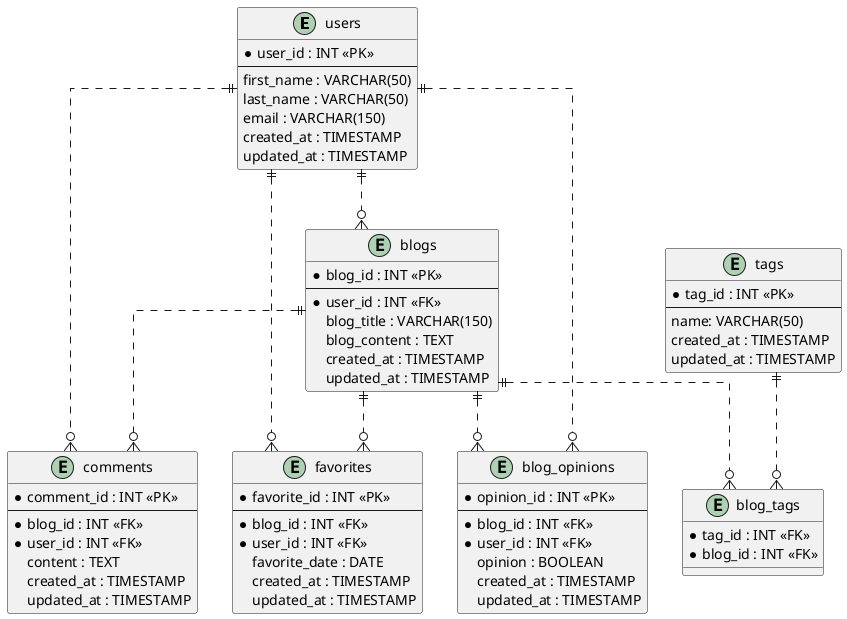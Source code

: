 @startuml

skinparam linetype ortho

entity "users" as users {
  *user_id : INT <<PK>>
  --
  first_name : VARCHAR(50)
  last_name : VARCHAR(50)
  email : VARCHAR(150)
  created_at : TIMESTAMP
  updated_at : TIMESTAMP
}

entity "blogs" as blogs {
  *blog_id : INT <<PK>>
  --
  *user_id : INT <<FK>>
  blog_title : VARCHAR(150)
  blog_content : TEXT
  created_at : TIMESTAMP
  updated_at : TIMESTAMP
}

entity "comments" as comments {
  *comment_id : INT <<PK>>
  --
  *blog_id : INT <<FK>>
  *user_id : INT <<FK>>
  content : TEXT
  created_at : TIMESTAMP
  updated_at : TIMESTAMP
}

entity "favorites" as favorites {
  *favorite_id : INT <<PK>>
  --
  *blog_id : INT <<FK>>
  *user_id : INT <<FK>>
  favorite_date : DATE
  created_at : TIMESTAMP
  updated_at : TIMESTAMP
}

entity "blog_opinions" as blog_opinions {
  *opinion_id : INT <<PK>>
  --
  *blog_id : INT <<FK>>
  *user_id : INT <<FK>>
  opinion : BOOLEAN
  created_at : TIMESTAMP
  updated_at : TIMESTAMP
}

entity "tags" as tags {
  *tag_id : INT <<PK>>
  --
  name: VARCHAR(50)
  created_at : TIMESTAMP
  updated_at : TIMESTAMP
}

entity "blog_tags" as blog_tags {
  *tag_id : INT <<FK>>
  *blog_id : INT <<FK>>
}

users ||..o{ blogs
users ||..o{ comments
blogs ||..o{ comments
users ||..o{ favorites
blogs ||..o{ favorites
users ||..o{ blog_opinions
blogs ||..o{ blog_opinions
tags ||..o{ blog_tags
blogs ||..o{ blog_tags

@enduml